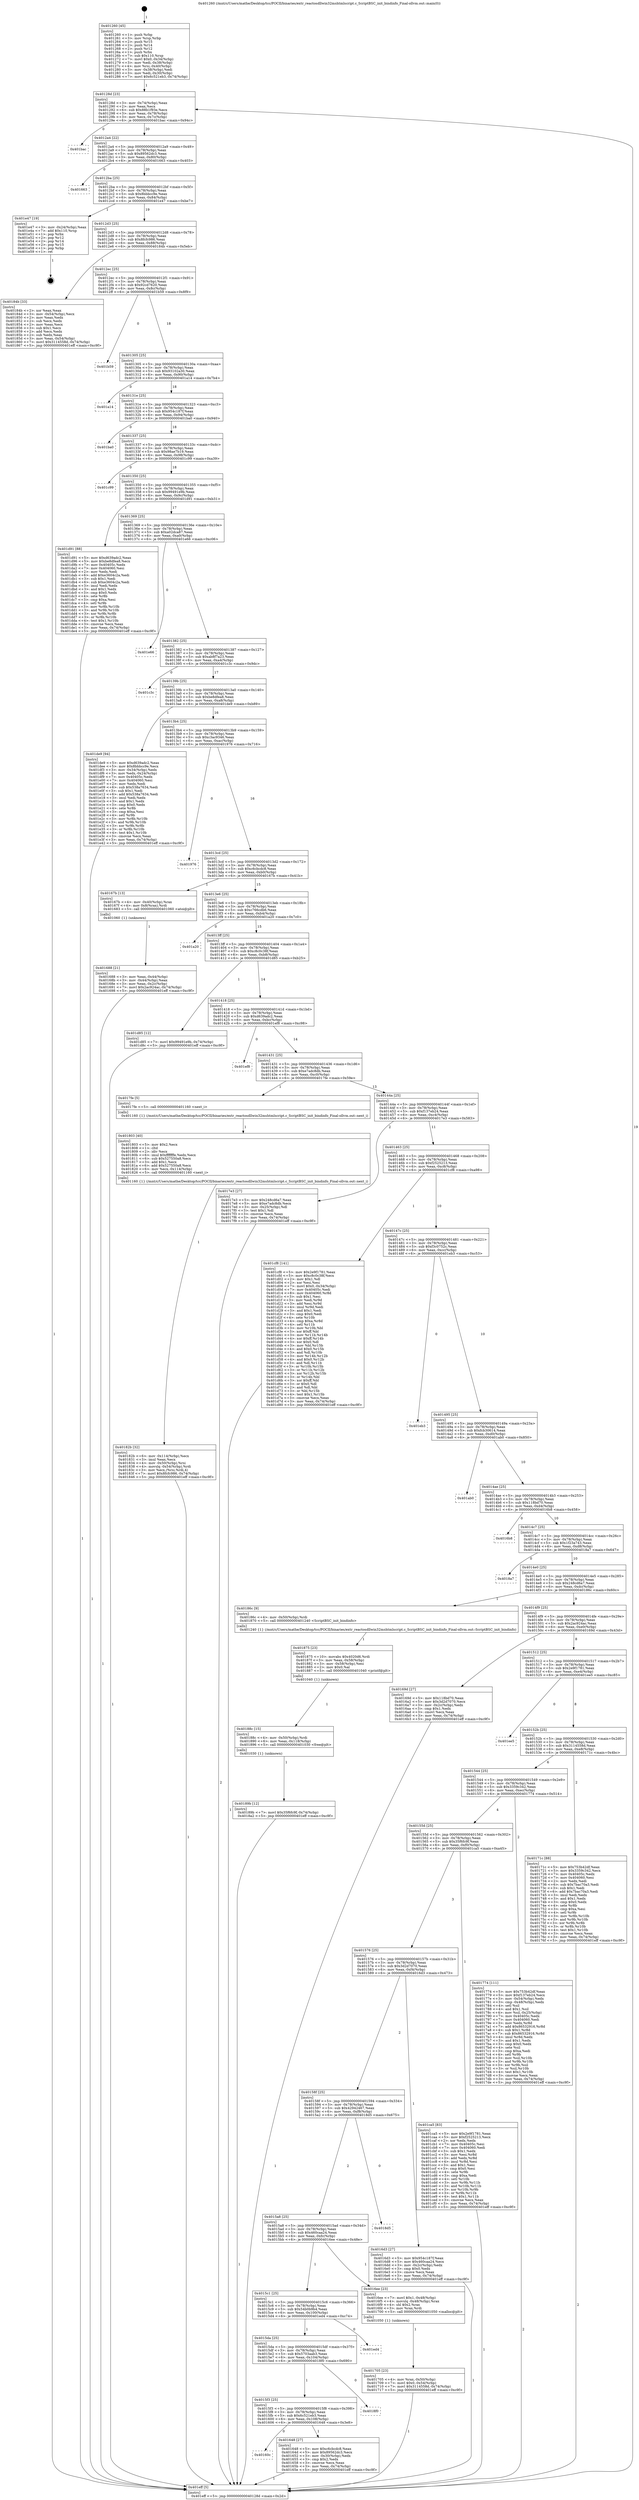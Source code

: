 digraph "0x401260" {
  label = "0x401260 (/mnt/c/Users/mathe/Desktop/tcc/POCII/binaries/extr_reactosdllwin32mshtmlscript.c_ScriptBSC_init_bindinfo_Final-ollvm.out::main(0))"
  labelloc = "t"
  node[shape=record]

  Entry [label="",width=0.3,height=0.3,shape=circle,fillcolor=black,style=filled]
  "0x40128d" [label="{
     0x40128d [23]\l
     | [instrs]\l
     &nbsp;&nbsp;0x40128d \<+3\>: mov -0x74(%rbp),%eax\l
     &nbsp;&nbsp;0x401290 \<+2\>: mov %eax,%ecx\l
     &nbsp;&nbsp;0x401292 \<+6\>: sub $0x88b1f93e,%ecx\l
     &nbsp;&nbsp;0x401298 \<+3\>: mov %eax,-0x78(%rbp)\l
     &nbsp;&nbsp;0x40129b \<+3\>: mov %ecx,-0x7c(%rbp)\l
     &nbsp;&nbsp;0x40129e \<+6\>: je 0000000000401bac \<main+0x94c\>\l
  }"]
  "0x401bac" [label="{
     0x401bac\l
  }", style=dashed]
  "0x4012a4" [label="{
     0x4012a4 [22]\l
     | [instrs]\l
     &nbsp;&nbsp;0x4012a4 \<+5\>: jmp 00000000004012a9 \<main+0x49\>\l
     &nbsp;&nbsp;0x4012a9 \<+3\>: mov -0x78(%rbp),%eax\l
     &nbsp;&nbsp;0x4012ac \<+5\>: sub $0x89562dc3,%eax\l
     &nbsp;&nbsp;0x4012b1 \<+3\>: mov %eax,-0x80(%rbp)\l
     &nbsp;&nbsp;0x4012b4 \<+6\>: je 0000000000401663 \<main+0x403\>\l
  }"]
  Exit [label="",width=0.3,height=0.3,shape=circle,fillcolor=black,style=filled,peripheries=2]
  "0x401663" [label="{
     0x401663\l
  }", style=dashed]
  "0x4012ba" [label="{
     0x4012ba [25]\l
     | [instrs]\l
     &nbsp;&nbsp;0x4012ba \<+5\>: jmp 00000000004012bf \<main+0x5f\>\l
     &nbsp;&nbsp;0x4012bf \<+3\>: mov -0x78(%rbp),%eax\l
     &nbsp;&nbsp;0x4012c2 \<+5\>: sub $0x8bbbcc9e,%eax\l
     &nbsp;&nbsp;0x4012c7 \<+6\>: mov %eax,-0x84(%rbp)\l
     &nbsp;&nbsp;0x4012cd \<+6\>: je 0000000000401e47 \<main+0xbe7\>\l
  }"]
  "0x40189b" [label="{
     0x40189b [12]\l
     | [instrs]\l
     &nbsp;&nbsp;0x40189b \<+7\>: movl $0x35f6fc9f,-0x74(%rbp)\l
     &nbsp;&nbsp;0x4018a2 \<+5\>: jmp 0000000000401eff \<main+0xc9f\>\l
  }"]
  "0x401e47" [label="{
     0x401e47 [19]\l
     | [instrs]\l
     &nbsp;&nbsp;0x401e47 \<+3\>: mov -0x24(%rbp),%eax\l
     &nbsp;&nbsp;0x401e4a \<+7\>: add $0x110,%rsp\l
     &nbsp;&nbsp;0x401e51 \<+1\>: pop %rbx\l
     &nbsp;&nbsp;0x401e52 \<+2\>: pop %r12\l
     &nbsp;&nbsp;0x401e54 \<+2\>: pop %r14\l
     &nbsp;&nbsp;0x401e56 \<+2\>: pop %r15\l
     &nbsp;&nbsp;0x401e58 \<+1\>: pop %rbp\l
     &nbsp;&nbsp;0x401e59 \<+1\>: ret\l
  }"]
  "0x4012d3" [label="{
     0x4012d3 [25]\l
     | [instrs]\l
     &nbsp;&nbsp;0x4012d3 \<+5\>: jmp 00000000004012d8 \<main+0x78\>\l
     &nbsp;&nbsp;0x4012d8 \<+3\>: mov -0x78(%rbp),%eax\l
     &nbsp;&nbsp;0x4012db \<+5\>: sub $0x8fcfc986,%eax\l
     &nbsp;&nbsp;0x4012e0 \<+6\>: mov %eax,-0x88(%rbp)\l
     &nbsp;&nbsp;0x4012e6 \<+6\>: je 000000000040184b \<main+0x5eb\>\l
  }"]
  "0x40188c" [label="{
     0x40188c [15]\l
     | [instrs]\l
     &nbsp;&nbsp;0x40188c \<+4\>: mov -0x50(%rbp),%rdi\l
     &nbsp;&nbsp;0x401890 \<+6\>: mov %eax,-0x118(%rbp)\l
     &nbsp;&nbsp;0x401896 \<+5\>: call 0000000000401030 \<free@plt\>\l
     | [calls]\l
     &nbsp;&nbsp;0x401030 \{1\} (unknown)\l
  }"]
  "0x40184b" [label="{
     0x40184b [33]\l
     | [instrs]\l
     &nbsp;&nbsp;0x40184b \<+2\>: xor %eax,%eax\l
     &nbsp;&nbsp;0x40184d \<+3\>: mov -0x54(%rbp),%ecx\l
     &nbsp;&nbsp;0x401850 \<+2\>: mov %eax,%edx\l
     &nbsp;&nbsp;0x401852 \<+2\>: sub %ecx,%edx\l
     &nbsp;&nbsp;0x401854 \<+2\>: mov %eax,%ecx\l
     &nbsp;&nbsp;0x401856 \<+3\>: sub $0x1,%ecx\l
     &nbsp;&nbsp;0x401859 \<+2\>: add %ecx,%edx\l
     &nbsp;&nbsp;0x40185b \<+2\>: sub %edx,%eax\l
     &nbsp;&nbsp;0x40185d \<+3\>: mov %eax,-0x54(%rbp)\l
     &nbsp;&nbsp;0x401860 \<+7\>: movl $0x3114558d,-0x74(%rbp)\l
     &nbsp;&nbsp;0x401867 \<+5\>: jmp 0000000000401eff \<main+0xc9f\>\l
  }"]
  "0x4012ec" [label="{
     0x4012ec [25]\l
     | [instrs]\l
     &nbsp;&nbsp;0x4012ec \<+5\>: jmp 00000000004012f1 \<main+0x91\>\l
     &nbsp;&nbsp;0x4012f1 \<+3\>: mov -0x78(%rbp),%eax\l
     &nbsp;&nbsp;0x4012f4 \<+5\>: sub $0x92cd7620,%eax\l
     &nbsp;&nbsp;0x4012f9 \<+6\>: mov %eax,-0x8c(%rbp)\l
     &nbsp;&nbsp;0x4012ff \<+6\>: je 0000000000401b59 \<main+0x8f9\>\l
  }"]
  "0x401875" [label="{
     0x401875 [23]\l
     | [instrs]\l
     &nbsp;&nbsp;0x401875 \<+10\>: movabs $0x4020d6,%rdi\l
     &nbsp;&nbsp;0x40187f \<+3\>: mov %eax,-0x58(%rbp)\l
     &nbsp;&nbsp;0x401882 \<+3\>: mov -0x58(%rbp),%esi\l
     &nbsp;&nbsp;0x401885 \<+2\>: mov $0x0,%al\l
     &nbsp;&nbsp;0x401887 \<+5\>: call 0000000000401040 \<printf@plt\>\l
     | [calls]\l
     &nbsp;&nbsp;0x401040 \{1\} (unknown)\l
  }"]
  "0x401b59" [label="{
     0x401b59\l
  }", style=dashed]
  "0x401305" [label="{
     0x401305 [25]\l
     | [instrs]\l
     &nbsp;&nbsp;0x401305 \<+5\>: jmp 000000000040130a \<main+0xaa\>\l
     &nbsp;&nbsp;0x40130a \<+3\>: mov -0x78(%rbp),%eax\l
     &nbsp;&nbsp;0x40130d \<+5\>: sub $0x93102a30,%eax\l
     &nbsp;&nbsp;0x401312 \<+6\>: mov %eax,-0x90(%rbp)\l
     &nbsp;&nbsp;0x401318 \<+6\>: je 0000000000401a14 \<main+0x7b4\>\l
  }"]
  "0x40182b" [label="{
     0x40182b [32]\l
     | [instrs]\l
     &nbsp;&nbsp;0x40182b \<+6\>: mov -0x114(%rbp),%ecx\l
     &nbsp;&nbsp;0x401831 \<+3\>: imul %eax,%ecx\l
     &nbsp;&nbsp;0x401834 \<+4\>: mov -0x50(%rbp),%rsi\l
     &nbsp;&nbsp;0x401838 \<+4\>: movslq -0x54(%rbp),%rdi\l
     &nbsp;&nbsp;0x40183c \<+3\>: mov %ecx,(%rsi,%rdi,4)\l
     &nbsp;&nbsp;0x40183f \<+7\>: movl $0x8fcfc986,-0x74(%rbp)\l
     &nbsp;&nbsp;0x401846 \<+5\>: jmp 0000000000401eff \<main+0xc9f\>\l
  }"]
  "0x401a14" [label="{
     0x401a14\l
  }", style=dashed]
  "0x40131e" [label="{
     0x40131e [25]\l
     | [instrs]\l
     &nbsp;&nbsp;0x40131e \<+5\>: jmp 0000000000401323 \<main+0xc3\>\l
     &nbsp;&nbsp;0x401323 \<+3\>: mov -0x78(%rbp),%eax\l
     &nbsp;&nbsp;0x401326 \<+5\>: sub $0x954c187f,%eax\l
     &nbsp;&nbsp;0x40132b \<+6\>: mov %eax,-0x94(%rbp)\l
     &nbsp;&nbsp;0x401331 \<+6\>: je 0000000000401ba0 \<main+0x940\>\l
  }"]
  "0x401803" [label="{
     0x401803 [40]\l
     | [instrs]\l
     &nbsp;&nbsp;0x401803 \<+5\>: mov $0x2,%ecx\l
     &nbsp;&nbsp;0x401808 \<+1\>: cltd\l
     &nbsp;&nbsp;0x401809 \<+2\>: idiv %ecx\l
     &nbsp;&nbsp;0x40180b \<+6\>: imul $0xfffffffe,%edx,%ecx\l
     &nbsp;&nbsp;0x401811 \<+6\>: sub $0x527550a8,%ecx\l
     &nbsp;&nbsp;0x401817 \<+3\>: add $0x1,%ecx\l
     &nbsp;&nbsp;0x40181a \<+6\>: add $0x527550a8,%ecx\l
     &nbsp;&nbsp;0x401820 \<+6\>: mov %ecx,-0x114(%rbp)\l
     &nbsp;&nbsp;0x401826 \<+5\>: call 0000000000401160 \<next_i\>\l
     | [calls]\l
     &nbsp;&nbsp;0x401160 \{1\} (/mnt/c/Users/mathe/Desktop/tcc/POCII/binaries/extr_reactosdllwin32mshtmlscript.c_ScriptBSC_init_bindinfo_Final-ollvm.out::next_i)\l
  }"]
  "0x401ba0" [label="{
     0x401ba0\l
  }", style=dashed]
  "0x401337" [label="{
     0x401337 [25]\l
     | [instrs]\l
     &nbsp;&nbsp;0x401337 \<+5\>: jmp 000000000040133c \<main+0xdc\>\l
     &nbsp;&nbsp;0x40133c \<+3\>: mov -0x78(%rbp),%eax\l
     &nbsp;&nbsp;0x40133f \<+5\>: sub $0x98ae7b19,%eax\l
     &nbsp;&nbsp;0x401344 \<+6\>: mov %eax,-0x98(%rbp)\l
     &nbsp;&nbsp;0x40134a \<+6\>: je 0000000000401c99 \<main+0xa39\>\l
  }"]
  "0x401705" [label="{
     0x401705 [23]\l
     | [instrs]\l
     &nbsp;&nbsp;0x401705 \<+4\>: mov %rax,-0x50(%rbp)\l
     &nbsp;&nbsp;0x401709 \<+7\>: movl $0x0,-0x54(%rbp)\l
     &nbsp;&nbsp;0x401710 \<+7\>: movl $0x3114558d,-0x74(%rbp)\l
     &nbsp;&nbsp;0x401717 \<+5\>: jmp 0000000000401eff \<main+0xc9f\>\l
  }"]
  "0x401c99" [label="{
     0x401c99\l
  }", style=dashed]
  "0x401350" [label="{
     0x401350 [25]\l
     | [instrs]\l
     &nbsp;&nbsp;0x401350 \<+5\>: jmp 0000000000401355 \<main+0xf5\>\l
     &nbsp;&nbsp;0x401355 \<+3\>: mov -0x78(%rbp),%eax\l
     &nbsp;&nbsp;0x401358 \<+5\>: sub $0x99491e9b,%eax\l
     &nbsp;&nbsp;0x40135d \<+6\>: mov %eax,-0x9c(%rbp)\l
     &nbsp;&nbsp;0x401363 \<+6\>: je 0000000000401d91 \<main+0xb31\>\l
  }"]
  "0x401688" [label="{
     0x401688 [21]\l
     | [instrs]\l
     &nbsp;&nbsp;0x401688 \<+3\>: mov %eax,-0x44(%rbp)\l
     &nbsp;&nbsp;0x40168b \<+3\>: mov -0x44(%rbp),%eax\l
     &nbsp;&nbsp;0x40168e \<+3\>: mov %eax,-0x2c(%rbp)\l
     &nbsp;&nbsp;0x401691 \<+7\>: movl $0x2ac924ac,-0x74(%rbp)\l
     &nbsp;&nbsp;0x401698 \<+5\>: jmp 0000000000401eff \<main+0xc9f\>\l
  }"]
  "0x401d91" [label="{
     0x401d91 [88]\l
     | [instrs]\l
     &nbsp;&nbsp;0x401d91 \<+5\>: mov $0xd639adc2,%eax\l
     &nbsp;&nbsp;0x401d96 \<+5\>: mov $0xbe8dfea8,%ecx\l
     &nbsp;&nbsp;0x401d9b \<+7\>: mov 0x40405c,%edx\l
     &nbsp;&nbsp;0x401da2 \<+7\>: mov 0x404060,%esi\l
     &nbsp;&nbsp;0x401da9 \<+2\>: mov %edx,%edi\l
     &nbsp;&nbsp;0x401dab \<+6\>: add $0xe3604c2a,%edi\l
     &nbsp;&nbsp;0x401db1 \<+3\>: sub $0x1,%edi\l
     &nbsp;&nbsp;0x401db4 \<+6\>: sub $0xe3604c2a,%edi\l
     &nbsp;&nbsp;0x401dba \<+3\>: imul %edi,%edx\l
     &nbsp;&nbsp;0x401dbd \<+3\>: and $0x1,%edx\l
     &nbsp;&nbsp;0x401dc0 \<+3\>: cmp $0x0,%edx\l
     &nbsp;&nbsp;0x401dc3 \<+4\>: sete %r8b\l
     &nbsp;&nbsp;0x401dc7 \<+3\>: cmp $0xa,%esi\l
     &nbsp;&nbsp;0x401dca \<+4\>: setl %r9b\l
     &nbsp;&nbsp;0x401dce \<+3\>: mov %r8b,%r10b\l
     &nbsp;&nbsp;0x401dd1 \<+3\>: and %r9b,%r10b\l
     &nbsp;&nbsp;0x401dd4 \<+3\>: xor %r9b,%r8b\l
     &nbsp;&nbsp;0x401dd7 \<+3\>: or %r8b,%r10b\l
     &nbsp;&nbsp;0x401dda \<+4\>: test $0x1,%r10b\l
     &nbsp;&nbsp;0x401dde \<+3\>: cmovne %ecx,%eax\l
     &nbsp;&nbsp;0x401de1 \<+3\>: mov %eax,-0x74(%rbp)\l
     &nbsp;&nbsp;0x401de4 \<+5\>: jmp 0000000000401eff \<main+0xc9f\>\l
  }"]
  "0x401369" [label="{
     0x401369 [25]\l
     | [instrs]\l
     &nbsp;&nbsp;0x401369 \<+5\>: jmp 000000000040136e \<main+0x10e\>\l
     &nbsp;&nbsp;0x40136e \<+3\>: mov -0x78(%rbp),%eax\l
     &nbsp;&nbsp;0x401371 \<+5\>: sub $0xa02dca87,%eax\l
     &nbsp;&nbsp;0x401376 \<+6\>: mov %eax,-0xa0(%rbp)\l
     &nbsp;&nbsp;0x40137c \<+6\>: je 0000000000401e66 \<main+0xc06\>\l
  }"]
  "0x401260" [label="{
     0x401260 [45]\l
     | [instrs]\l
     &nbsp;&nbsp;0x401260 \<+1\>: push %rbp\l
     &nbsp;&nbsp;0x401261 \<+3\>: mov %rsp,%rbp\l
     &nbsp;&nbsp;0x401264 \<+2\>: push %r15\l
     &nbsp;&nbsp;0x401266 \<+2\>: push %r14\l
     &nbsp;&nbsp;0x401268 \<+2\>: push %r12\l
     &nbsp;&nbsp;0x40126a \<+1\>: push %rbx\l
     &nbsp;&nbsp;0x40126b \<+7\>: sub $0x110,%rsp\l
     &nbsp;&nbsp;0x401272 \<+7\>: movl $0x0,-0x34(%rbp)\l
     &nbsp;&nbsp;0x401279 \<+3\>: mov %edi,-0x38(%rbp)\l
     &nbsp;&nbsp;0x40127c \<+4\>: mov %rsi,-0x40(%rbp)\l
     &nbsp;&nbsp;0x401280 \<+3\>: mov -0x38(%rbp),%edi\l
     &nbsp;&nbsp;0x401283 \<+3\>: mov %edi,-0x30(%rbp)\l
     &nbsp;&nbsp;0x401286 \<+7\>: movl $0x6c521eb3,-0x74(%rbp)\l
  }"]
  "0x401e66" [label="{
     0x401e66\l
  }", style=dashed]
  "0x401382" [label="{
     0x401382 [25]\l
     | [instrs]\l
     &nbsp;&nbsp;0x401382 \<+5\>: jmp 0000000000401387 \<main+0x127\>\l
     &nbsp;&nbsp;0x401387 \<+3\>: mov -0x78(%rbp),%eax\l
     &nbsp;&nbsp;0x40138a \<+5\>: sub $0xab8f7a23,%eax\l
     &nbsp;&nbsp;0x40138f \<+6\>: mov %eax,-0xa4(%rbp)\l
     &nbsp;&nbsp;0x401395 \<+6\>: je 0000000000401c3c \<main+0x9dc\>\l
  }"]
  "0x401eff" [label="{
     0x401eff [5]\l
     | [instrs]\l
     &nbsp;&nbsp;0x401eff \<+5\>: jmp 000000000040128d \<main+0x2d\>\l
  }"]
  "0x401c3c" [label="{
     0x401c3c\l
  }", style=dashed]
  "0x40139b" [label="{
     0x40139b [25]\l
     | [instrs]\l
     &nbsp;&nbsp;0x40139b \<+5\>: jmp 00000000004013a0 \<main+0x140\>\l
     &nbsp;&nbsp;0x4013a0 \<+3\>: mov -0x78(%rbp),%eax\l
     &nbsp;&nbsp;0x4013a3 \<+5\>: sub $0xbe8dfea8,%eax\l
     &nbsp;&nbsp;0x4013a8 \<+6\>: mov %eax,-0xa8(%rbp)\l
     &nbsp;&nbsp;0x4013ae \<+6\>: je 0000000000401de9 \<main+0xb89\>\l
  }"]
  "0x40160c" [label="{
     0x40160c\l
  }", style=dashed]
  "0x401de9" [label="{
     0x401de9 [94]\l
     | [instrs]\l
     &nbsp;&nbsp;0x401de9 \<+5\>: mov $0xd639adc2,%eax\l
     &nbsp;&nbsp;0x401dee \<+5\>: mov $0x8bbbcc9e,%ecx\l
     &nbsp;&nbsp;0x401df3 \<+3\>: mov -0x34(%rbp),%edx\l
     &nbsp;&nbsp;0x401df6 \<+3\>: mov %edx,-0x24(%rbp)\l
     &nbsp;&nbsp;0x401df9 \<+7\>: mov 0x40405c,%edx\l
     &nbsp;&nbsp;0x401e00 \<+7\>: mov 0x404060,%esi\l
     &nbsp;&nbsp;0x401e07 \<+2\>: mov %edx,%edi\l
     &nbsp;&nbsp;0x401e09 \<+6\>: sub $0x538a7634,%edi\l
     &nbsp;&nbsp;0x401e0f \<+3\>: sub $0x1,%edi\l
     &nbsp;&nbsp;0x401e12 \<+6\>: add $0x538a7634,%edi\l
     &nbsp;&nbsp;0x401e18 \<+3\>: imul %edi,%edx\l
     &nbsp;&nbsp;0x401e1b \<+3\>: and $0x1,%edx\l
     &nbsp;&nbsp;0x401e1e \<+3\>: cmp $0x0,%edx\l
     &nbsp;&nbsp;0x401e21 \<+4\>: sete %r8b\l
     &nbsp;&nbsp;0x401e25 \<+3\>: cmp $0xa,%esi\l
     &nbsp;&nbsp;0x401e28 \<+4\>: setl %r9b\l
     &nbsp;&nbsp;0x401e2c \<+3\>: mov %r8b,%r10b\l
     &nbsp;&nbsp;0x401e2f \<+3\>: and %r9b,%r10b\l
     &nbsp;&nbsp;0x401e32 \<+3\>: xor %r9b,%r8b\l
     &nbsp;&nbsp;0x401e35 \<+3\>: or %r8b,%r10b\l
     &nbsp;&nbsp;0x401e38 \<+4\>: test $0x1,%r10b\l
     &nbsp;&nbsp;0x401e3c \<+3\>: cmovne %ecx,%eax\l
     &nbsp;&nbsp;0x401e3f \<+3\>: mov %eax,-0x74(%rbp)\l
     &nbsp;&nbsp;0x401e42 \<+5\>: jmp 0000000000401eff \<main+0xc9f\>\l
  }"]
  "0x4013b4" [label="{
     0x4013b4 [25]\l
     | [instrs]\l
     &nbsp;&nbsp;0x4013b4 \<+5\>: jmp 00000000004013b9 \<main+0x159\>\l
     &nbsp;&nbsp;0x4013b9 \<+3\>: mov -0x78(%rbp),%eax\l
     &nbsp;&nbsp;0x4013bc \<+5\>: sub $0xc3ac9346,%eax\l
     &nbsp;&nbsp;0x4013c1 \<+6\>: mov %eax,-0xac(%rbp)\l
     &nbsp;&nbsp;0x4013c7 \<+6\>: je 0000000000401976 \<main+0x716\>\l
  }"]
  "0x401648" [label="{
     0x401648 [27]\l
     | [instrs]\l
     &nbsp;&nbsp;0x401648 \<+5\>: mov $0xc6cbcdc8,%eax\l
     &nbsp;&nbsp;0x40164d \<+5\>: mov $0x89562dc3,%ecx\l
     &nbsp;&nbsp;0x401652 \<+3\>: mov -0x30(%rbp),%edx\l
     &nbsp;&nbsp;0x401655 \<+3\>: cmp $0x2,%edx\l
     &nbsp;&nbsp;0x401658 \<+3\>: cmovne %ecx,%eax\l
     &nbsp;&nbsp;0x40165b \<+3\>: mov %eax,-0x74(%rbp)\l
     &nbsp;&nbsp;0x40165e \<+5\>: jmp 0000000000401eff \<main+0xc9f\>\l
  }"]
  "0x401976" [label="{
     0x401976\l
  }", style=dashed]
  "0x4013cd" [label="{
     0x4013cd [25]\l
     | [instrs]\l
     &nbsp;&nbsp;0x4013cd \<+5\>: jmp 00000000004013d2 \<main+0x172\>\l
     &nbsp;&nbsp;0x4013d2 \<+3\>: mov -0x78(%rbp),%eax\l
     &nbsp;&nbsp;0x4013d5 \<+5\>: sub $0xc6cbcdc8,%eax\l
     &nbsp;&nbsp;0x4013da \<+6\>: mov %eax,-0xb0(%rbp)\l
     &nbsp;&nbsp;0x4013e0 \<+6\>: je 000000000040167b \<main+0x41b\>\l
  }"]
  "0x4015f3" [label="{
     0x4015f3 [25]\l
     | [instrs]\l
     &nbsp;&nbsp;0x4015f3 \<+5\>: jmp 00000000004015f8 \<main+0x398\>\l
     &nbsp;&nbsp;0x4015f8 \<+3\>: mov -0x78(%rbp),%eax\l
     &nbsp;&nbsp;0x4015fb \<+5\>: sub $0x6c521eb3,%eax\l
     &nbsp;&nbsp;0x401600 \<+6\>: mov %eax,-0x108(%rbp)\l
     &nbsp;&nbsp;0x401606 \<+6\>: je 0000000000401648 \<main+0x3e8\>\l
  }"]
  "0x40167b" [label="{
     0x40167b [13]\l
     | [instrs]\l
     &nbsp;&nbsp;0x40167b \<+4\>: mov -0x40(%rbp),%rax\l
     &nbsp;&nbsp;0x40167f \<+4\>: mov 0x8(%rax),%rdi\l
     &nbsp;&nbsp;0x401683 \<+5\>: call 0000000000401060 \<atoi@plt\>\l
     | [calls]\l
     &nbsp;&nbsp;0x401060 \{1\} (unknown)\l
  }"]
  "0x4013e6" [label="{
     0x4013e6 [25]\l
     | [instrs]\l
     &nbsp;&nbsp;0x4013e6 \<+5\>: jmp 00000000004013eb \<main+0x18b\>\l
     &nbsp;&nbsp;0x4013eb \<+3\>: mov -0x78(%rbp),%eax\l
     &nbsp;&nbsp;0x4013ee \<+5\>: sub $0xc766cdb6,%eax\l
     &nbsp;&nbsp;0x4013f3 \<+6\>: mov %eax,-0xb4(%rbp)\l
     &nbsp;&nbsp;0x4013f9 \<+6\>: je 0000000000401a20 \<main+0x7c0\>\l
  }"]
  "0x4018f0" [label="{
     0x4018f0\l
  }", style=dashed]
  "0x401a20" [label="{
     0x401a20\l
  }", style=dashed]
  "0x4013ff" [label="{
     0x4013ff [25]\l
     | [instrs]\l
     &nbsp;&nbsp;0x4013ff \<+5\>: jmp 0000000000401404 \<main+0x1a4\>\l
     &nbsp;&nbsp;0x401404 \<+3\>: mov -0x78(%rbp),%eax\l
     &nbsp;&nbsp;0x401407 \<+5\>: sub $0xc8c0c38f,%eax\l
     &nbsp;&nbsp;0x40140c \<+6\>: mov %eax,-0xb8(%rbp)\l
     &nbsp;&nbsp;0x401412 \<+6\>: je 0000000000401d85 \<main+0xb25\>\l
  }"]
  "0x4015da" [label="{
     0x4015da [25]\l
     | [instrs]\l
     &nbsp;&nbsp;0x4015da \<+5\>: jmp 00000000004015df \<main+0x37f\>\l
     &nbsp;&nbsp;0x4015df \<+3\>: mov -0x78(%rbp),%eax\l
     &nbsp;&nbsp;0x4015e2 \<+5\>: sub $0x5703aab3,%eax\l
     &nbsp;&nbsp;0x4015e7 \<+6\>: mov %eax,-0x104(%rbp)\l
     &nbsp;&nbsp;0x4015ed \<+6\>: je 00000000004018f0 \<main+0x690\>\l
  }"]
  "0x401d85" [label="{
     0x401d85 [12]\l
     | [instrs]\l
     &nbsp;&nbsp;0x401d85 \<+7\>: movl $0x99491e9b,-0x74(%rbp)\l
     &nbsp;&nbsp;0x401d8c \<+5\>: jmp 0000000000401eff \<main+0xc9f\>\l
  }"]
  "0x401418" [label="{
     0x401418 [25]\l
     | [instrs]\l
     &nbsp;&nbsp;0x401418 \<+5\>: jmp 000000000040141d \<main+0x1bd\>\l
     &nbsp;&nbsp;0x40141d \<+3\>: mov -0x78(%rbp),%eax\l
     &nbsp;&nbsp;0x401420 \<+5\>: sub $0xd639adc2,%eax\l
     &nbsp;&nbsp;0x401425 \<+6\>: mov %eax,-0xbc(%rbp)\l
     &nbsp;&nbsp;0x40142b \<+6\>: je 0000000000401ef8 \<main+0xc98\>\l
  }"]
  "0x401ed4" [label="{
     0x401ed4\l
  }", style=dashed]
  "0x401ef8" [label="{
     0x401ef8\l
  }", style=dashed]
  "0x401431" [label="{
     0x401431 [25]\l
     | [instrs]\l
     &nbsp;&nbsp;0x401431 \<+5\>: jmp 0000000000401436 \<main+0x1d6\>\l
     &nbsp;&nbsp;0x401436 \<+3\>: mov -0x78(%rbp),%eax\l
     &nbsp;&nbsp;0x401439 \<+5\>: sub $0xe7adc8db,%eax\l
     &nbsp;&nbsp;0x40143e \<+6\>: mov %eax,-0xc0(%rbp)\l
     &nbsp;&nbsp;0x401444 \<+6\>: je 00000000004017fe \<main+0x59e\>\l
  }"]
  "0x4015c1" [label="{
     0x4015c1 [25]\l
     | [instrs]\l
     &nbsp;&nbsp;0x4015c1 \<+5\>: jmp 00000000004015c6 \<main+0x366\>\l
     &nbsp;&nbsp;0x4015c6 \<+3\>: mov -0x78(%rbp),%eax\l
     &nbsp;&nbsp;0x4015c9 \<+5\>: sub $0x54b0b9b4,%eax\l
     &nbsp;&nbsp;0x4015ce \<+6\>: mov %eax,-0x100(%rbp)\l
     &nbsp;&nbsp;0x4015d4 \<+6\>: je 0000000000401ed4 \<main+0xc74\>\l
  }"]
  "0x4017fe" [label="{
     0x4017fe [5]\l
     | [instrs]\l
     &nbsp;&nbsp;0x4017fe \<+5\>: call 0000000000401160 \<next_i\>\l
     | [calls]\l
     &nbsp;&nbsp;0x401160 \{1\} (/mnt/c/Users/mathe/Desktop/tcc/POCII/binaries/extr_reactosdllwin32mshtmlscript.c_ScriptBSC_init_bindinfo_Final-ollvm.out::next_i)\l
  }"]
  "0x40144a" [label="{
     0x40144a [25]\l
     | [instrs]\l
     &nbsp;&nbsp;0x40144a \<+5\>: jmp 000000000040144f \<main+0x1ef\>\l
     &nbsp;&nbsp;0x40144f \<+3\>: mov -0x78(%rbp),%eax\l
     &nbsp;&nbsp;0x401452 \<+5\>: sub $0xf137eb24,%eax\l
     &nbsp;&nbsp;0x401457 \<+6\>: mov %eax,-0xc4(%rbp)\l
     &nbsp;&nbsp;0x40145d \<+6\>: je 00000000004017e3 \<main+0x583\>\l
  }"]
  "0x4016ee" [label="{
     0x4016ee [23]\l
     | [instrs]\l
     &nbsp;&nbsp;0x4016ee \<+7\>: movl $0x1,-0x48(%rbp)\l
     &nbsp;&nbsp;0x4016f5 \<+4\>: movslq -0x48(%rbp),%rax\l
     &nbsp;&nbsp;0x4016f9 \<+4\>: shl $0x2,%rax\l
     &nbsp;&nbsp;0x4016fd \<+3\>: mov %rax,%rdi\l
     &nbsp;&nbsp;0x401700 \<+5\>: call 0000000000401050 \<malloc@plt\>\l
     | [calls]\l
     &nbsp;&nbsp;0x401050 \{1\} (unknown)\l
  }"]
  "0x4017e3" [label="{
     0x4017e3 [27]\l
     | [instrs]\l
     &nbsp;&nbsp;0x4017e3 \<+5\>: mov $0x248cd6a7,%eax\l
     &nbsp;&nbsp;0x4017e8 \<+5\>: mov $0xe7adc8db,%ecx\l
     &nbsp;&nbsp;0x4017ed \<+3\>: mov -0x25(%rbp),%dl\l
     &nbsp;&nbsp;0x4017f0 \<+3\>: test $0x1,%dl\l
     &nbsp;&nbsp;0x4017f3 \<+3\>: cmovne %ecx,%eax\l
     &nbsp;&nbsp;0x4017f6 \<+3\>: mov %eax,-0x74(%rbp)\l
     &nbsp;&nbsp;0x4017f9 \<+5\>: jmp 0000000000401eff \<main+0xc9f\>\l
  }"]
  "0x401463" [label="{
     0x401463 [25]\l
     | [instrs]\l
     &nbsp;&nbsp;0x401463 \<+5\>: jmp 0000000000401468 \<main+0x208\>\l
     &nbsp;&nbsp;0x401468 \<+3\>: mov -0x78(%rbp),%eax\l
     &nbsp;&nbsp;0x40146b \<+5\>: sub $0xf2525213,%eax\l
     &nbsp;&nbsp;0x401470 \<+6\>: mov %eax,-0xc8(%rbp)\l
     &nbsp;&nbsp;0x401476 \<+6\>: je 0000000000401cf8 \<main+0xa98\>\l
  }"]
  "0x4015a8" [label="{
     0x4015a8 [25]\l
     | [instrs]\l
     &nbsp;&nbsp;0x4015a8 \<+5\>: jmp 00000000004015ad \<main+0x34d\>\l
     &nbsp;&nbsp;0x4015ad \<+3\>: mov -0x78(%rbp),%eax\l
     &nbsp;&nbsp;0x4015b0 \<+5\>: sub $0x460caa24,%eax\l
     &nbsp;&nbsp;0x4015b5 \<+6\>: mov %eax,-0xfc(%rbp)\l
     &nbsp;&nbsp;0x4015bb \<+6\>: je 00000000004016ee \<main+0x48e\>\l
  }"]
  "0x401cf8" [label="{
     0x401cf8 [141]\l
     | [instrs]\l
     &nbsp;&nbsp;0x401cf8 \<+5\>: mov $0x2e9f1781,%eax\l
     &nbsp;&nbsp;0x401cfd \<+5\>: mov $0xc8c0c38f,%ecx\l
     &nbsp;&nbsp;0x401d02 \<+2\>: mov $0x1,%dl\l
     &nbsp;&nbsp;0x401d04 \<+2\>: xor %esi,%esi\l
     &nbsp;&nbsp;0x401d06 \<+7\>: movl $0x0,-0x34(%rbp)\l
     &nbsp;&nbsp;0x401d0d \<+7\>: mov 0x40405c,%edi\l
     &nbsp;&nbsp;0x401d14 \<+8\>: mov 0x404060,%r8d\l
     &nbsp;&nbsp;0x401d1c \<+3\>: sub $0x1,%esi\l
     &nbsp;&nbsp;0x401d1f \<+3\>: mov %edi,%r9d\l
     &nbsp;&nbsp;0x401d22 \<+3\>: add %esi,%r9d\l
     &nbsp;&nbsp;0x401d25 \<+4\>: imul %r9d,%edi\l
     &nbsp;&nbsp;0x401d29 \<+3\>: and $0x1,%edi\l
     &nbsp;&nbsp;0x401d2c \<+3\>: cmp $0x0,%edi\l
     &nbsp;&nbsp;0x401d2f \<+4\>: sete %r10b\l
     &nbsp;&nbsp;0x401d33 \<+4\>: cmp $0xa,%r8d\l
     &nbsp;&nbsp;0x401d37 \<+4\>: setl %r11b\l
     &nbsp;&nbsp;0x401d3b \<+3\>: mov %r10b,%bl\l
     &nbsp;&nbsp;0x401d3e \<+3\>: xor $0xff,%bl\l
     &nbsp;&nbsp;0x401d41 \<+3\>: mov %r11b,%r14b\l
     &nbsp;&nbsp;0x401d44 \<+4\>: xor $0xff,%r14b\l
     &nbsp;&nbsp;0x401d48 \<+3\>: xor $0x0,%dl\l
     &nbsp;&nbsp;0x401d4b \<+3\>: mov %bl,%r15b\l
     &nbsp;&nbsp;0x401d4e \<+4\>: and $0x0,%r15b\l
     &nbsp;&nbsp;0x401d52 \<+3\>: and %dl,%r10b\l
     &nbsp;&nbsp;0x401d55 \<+3\>: mov %r14b,%r12b\l
     &nbsp;&nbsp;0x401d58 \<+4\>: and $0x0,%r12b\l
     &nbsp;&nbsp;0x401d5c \<+3\>: and %dl,%r11b\l
     &nbsp;&nbsp;0x401d5f \<+3\>: or %r10b,%r15b\l
     &nbsp;&nbsp;0x401d62 \<+3\>: or %r11b,%r12b\l
     &nbsp;&nbsp;0x401d65 \<+3\>: xor %r12b,%r15b\l
     &nbsp;&nbsp;0x401d68 \<+3\>: or %r14b,%bl\l
     &nbsp;&nbsp;0x401d6b \<+3\>: xor $0xff,%bl\l
     &nbsp;&nbsp;0x401d6e \<+3\>: or $0x0,%dl\l
     &nbsp;&nbsp;0x401d71 \<+2\>: and %dl,%bl\l
     &nbsp;&nbsp;0x401d73 \<+3\>: or %bl,%r15b\l
     &nbsp;&nbsp;0x401d76 \<+4\>: test $0x1,%r15b\l
     &nbsp;&nbsp;0x401d7a \<+3\>: cmovne %ecx,%eax\l
     &nbsp;&nbsp;0x401d7d \<+3\>: mov %eax,-0x74(%rbp)\l
     &nbsp;&nbsp;0x401d80 \<+5\>: jmp 0000000000401eff \<main+0xc9f\>\l
  }"]
  "0x40147c" [label="{
     0x40147c [25]\l
     | [instrs]\l
     &nbsp;&nbsp;0x40147c \<+5\>: jmp 0000000000401481 \<main+0x221\>\l
     &nbsp;&nbsp;0x401481 \<+3\>: mov -0x78(%rbp),%eax\l
     &nbsp;&nbsp;0x401484 \<+5\>: sub $0xf3c0752c,%eax\l
     &nbsp;&nbsp;0x401489 \<+6\>: mov %eax,-0xcc(%rbp)\l
     &nbsp;&nbsp;0x40148f \<+6\>: je 0000000000401eb3 \<main+0xc53\>\l
  }"]
  "0x4018d5" [label="{
     0x4018d5\l
  }", style=dashed]
  "0x401eb3" [label="{
     0x401eb3\l
  }", style=dashed]
  "0x401495" [label="{
     0x401495 [25]\l
     | [instrs]\l
     &nbsp;&nbsp;0x401495 \<+5\>: jmp 000000000040149a \<main+0x23a\>\l
     &nbsp;&nbsp;0x40149a \<+3\>: mov -0x78(%rbp),%eax\l
     &nbsp;&nbsp;0x40149d \<+5\>: sub $0xfcb30614,%eax\l
     &nbsp;&nbsp;0x4014a2 \<+6\>: mov %eax,-0xd0(%rbp)\l
     &nbsp;&nbsp;0x4014a8 \<+6\>: je 0000000000401ab0 \<main+0x850\>\l
  }"]
  "0x40158f" [label="{
     0x40158f [25]\l
     | [instrs]\l
     &nbsp;&nbsp;0x40158f \<+5\>: jmp 0000000000401594 \<main+0x334\>\l
     &nbsp;&nbsp;0x401594 \<+3\>: mov -0x78(%rbp),%eax\l
     &nbsp;&nbsp;0x401597 \<+5\>: sub $0x42942467,%eax\l
     &nbsp;&nbsp;0x40159c \<+6\>: mov %eax,-0xf8(%rbp)\l
     &nbsp;&nbsp;0x4015a2 \<+6\>: je 00000000004018d5 \<main+0x675\>\l
  }"]
  "0x401ab0" [label="{
     0x401ab0\l
  }", style=dashed]
  "0x4014ae" [label="{
     0x4014ae [25]\l
     | [instrs]\l
     &nbsp;&nbsp;0x4014ae \<+5\>: jmp 00000000004014b3 \<main+0x253\>\l
     &nbsp;&nbsp;0x4014b3 \<+3\>: mov -0x78(%rbp),%eax\l
     &nbsp;&nbsp;0x4014b6 \<+5\>: sub $0x118bd70,%eax\l
     &nbsp;&nbsp;0x4014bb \<+6\>: mov %eax,-0xd4(%rbp)\l
     &nbsp;&nbsp;0x4014c1 \<+6\>: je 00000000004016b8 \<main+0x458\>\l
  }"]
  "0x4016d3" [label="{
     0x4016d3 [27]\l
     | [instrs]\l
     &nbsp;&nbsp;0x4016d3 \<+5\>: mov $0x954c187f,%eax\l
     &nbsp;&nbsp;0x4016d8 \<+5\>: mov $0x460caa24,%ecx\l
     &nbsp;&nbsp;0x4016dd \<+3\>: mov -0x2c(%rbp),%edx\l
     &nbsp;&nbsp;0x4016e0 \<+3\>: cmp $0x0,%edx\l
     &nbsp;&nbsp;0x4016e3 \<+3\>: cmove %ecx,%eax\l
     &nbsp;&nbsp;0x4016e6 \<+3\>: mov %eax,-0x74(%rbp)\l
     &nbsp;&nbsp;0x4016e9 \<+5\>: jmp 0000000000401eff \<main+0xc9f\>\l
  }"]
  "0x4016b8" [label="{
     0x4016b8\l
  }", style=dashed]
  "0x4014c7" [label="{
     0x4014c7 [25]\l
     | [instrs]\l
     &nbsp;&nbsp;0x4014c7 \<+5\>: jmp 00000000004014cc \<main+0x26c\>\l
     &nbsp;&nbsp;0x4014cc \<+3\>: mov -0x78(%rbp),%eax\l
     &nbsp;&nbsp;0x4014cf \<+5\>: sub $0x1f23a743,%eax\l
     &nbsp;&nbsp;0x4014d4 \<+6\>: mov %eax,-0xd8(%rbp)\l
     &nbsp;&nbsp;0x4014da \<+6\>: je 00000000004018a7 \<main+0x647\>\l
  }"]
  "0x401576" [label="{
     0x401576 [25]\l
     | [instrs]\l
     &nbsp;&nbsp;0x401576 \<+5\>: jmp 000000000040157b \<main+0x31b\>\l
     &nbsp;&nbsp;0x40157b \<+3\>: mov -0x78(%rbp),%eax\l
     &nbsp;&nbsp;0x40157e \<+5\>: sub $0x3d2d7070,%eax\l
     &nbsp;&nbsp;0x401583 \<+6\>: mov %eax,-0xf4(%rbp)\l
     &nbsp;&nbsp;0x401589 \<+6\>: je 00000000004016d3 \<main+0x473\>\l
  }"]
  "0x4018a7" [label="{
     0x4018a7\l
  }", style=dashed]
  "0x4014e0" [label="{
     0x4014e0 [25]\l
     | [instrs]\l
     &nbsp;&nbsp;0x4014e0 \<+5\>: jmp 00000000004014e5 \<main+0x285\>\l
     &nbsp;&nbsp;0x4014e5 \<+3\>: mov -0x78(%rbp),%eax\l
     &nbsp;&nbsp;0x4014e8 \<+5\>: sub $0x248cd6a7,%eax\l
     &nbsp;&nbsp;0x4014ed \<+6\>: mov %eax,-0xdc(%rbp)\l
     &nbsp;&nbsp;0x4014f3 \<+6\>: je 000000000040186c \<main+0x60c\>\l
  }"]
  "0x401ca5" [label="{
     0x401ca5 [83]\l
     | [instrs]\l
     &nbsp;&nbsp;0x401ca5 \<+5\>: mov $0x2e9f1781,%eax\l
     &nbsp;&nbsp;0x401caa \<+5\>: mov $0xf2525213,%ecx\l
     &nbsp;&nbsp;0x401caf \<+2\>: xor %edx,%edx\l
     &nbsp;&nbsp;0x401cb1 \<+7\>: mov 0x40405c,%esi\l
     &nbsp;&nbsp;0x401cb8 \<+7\>: mov 0x404060,%edi\l
     &nbsp;&nbsp;0x401cbf \<+3\>: sub $0x1,%edx\l
     &nbsp;&nbsp;0x401cc2 \<+3\>: mov %esi,%r8d\l
     &nbsp;&nbsp;0x401cc5 \<+3\>: add %edx,%r8d\l
     &nbsp;&nbsp;0x401cc8 \<+4\>: imul %r8d,%esi\l
     &nbsp;&nbsp;0x401ccc \<+3\>: and $0x1,%esi\l
     &nbsp;&nbsp;0x401ccf \<+3\>: cmp $0x0,%esi\l
     &nbsp;&nbsp;0x401cd2 \<+4\>: sete %r9b\l
     &nbsp;&nbsp;0x401cd6 \<+3\>: cmp $0xa,%edi\l
     &nbsp;&nbsp;0x401cd9 \<+4\>: setl %r10b\l
     &nbsp;&nbsp;0x401cdd \<+3\>: mov %r9b,%r11b\l
     &nbsp;&nbsp;0x401ce0 \<+3\>: and %r10b,%r11b\l
     &nbsp;&nbsp;0x401ce3 \<+3\>: xor %r10b,%r9b\l
     &nbsp;&nbsp;0x401ce6 \<+3\>: or %r9b,%r11b\l
     &nbsp;&nbsp;0x401ce9 \<+4\>: test $0x1,%r11b\l
     &nbsp;&nbsp;0x401ced \<+3\>: cmovne %ecx,%eax\l
     &nbsp;&nbsp;0x401cf0 \<+3\>: mov %eax,-0x74(%rbp)\l
     &nbsp;&nbsp;0x401cf3 \<+5\>: jmp 0000000000401eff \<main+0xc9f\>\l
  }"]
  "0x40186c" [label="{
     0x40186c [9]\l
     | [instrs]\l
     &nbsp;&nbsp;0x40186c \<+4\>: mov -0x50(%rbp),%rdi\l
     &nbsp;&nbsp;0x401870 \<+5\>: call 0000000000401240 \<ScriptBSC_init_bindinfo\>\l
     | [calls]\l
     &nbsp;&nbsp;0x401240 \{1\} (/mnt/c/Users/mathe/Desktop/tcc/POCII/binaries/extr_reactosdllwin32mshtmlscript.c_ScriptBSC_init_bindinfo_Final-ollvm.out::ScriptBSC_init_bindinfo)\l
  }"]
  "0x4014f9" [label="{
     0x4014f9 [25]\l
     | [instrs]\l
     &nbsp;&nbsp;0x4014f9 \<+5\>: jmp 00000000004014fe \<main+0x29e\>\l
     &nbsp;&nbsp;0x4014fe \<+3\>: mov -0x78(%rbp),%eax\l
     &nbsp;&nbsp;0x401501 \<+5\>: sub $0x2ac924ac,%eax\l
     &nbsp;&nbsp;0x401506 \<+6\>: mov %eax,-0xe0(%rbp)\l
     &nbsp;&nbsp;0x40150c \<+6\>: je 000000000040169d \<main+0x43d\>\l
  }"]
  "0x40155d" [label="{
     0x40155d [25]\l
     | [instrs]\l
     &nbsp;&nbsp;0x40155d \<+5\>: jmp 0000000000401562 \<main+0x302\>\l
     &nbsp;&nbsp;0x401562 \<+3\>: mov -0x78(%rbp),%eax\l
     &nbsp;&nbsp;0x401565 \<+5\>: sub $0x35f6fc9f,%eax\l
     &nbsp;&nbsp;0x40156a \<+6\>: mov %eax,-0xf0(%rbp)\l
     &nbsp;&nbsp;0x401570 \<+6\>: je 0000000000401ca5 \<main+0xa45\>\l
  }"]
  "0x40169d" [label="{
     0x40169d [27]\l
     | [instrs]\l
     &nbsp;&nbsp;0x40169d \<+5\>: mov $0x118bd70,%eax\l
     &nbsp;&nbsp;0x4016a2 \<+5\>: mov $0x3d2d7070,%ecx\l
     &nbsp;&nbsp;0x4016a7 \<+3\>: mov -0x2c(%rbp),%edx\l
     &nbsp;&nbsp;0x4016aa \<+3\>: cmp $0x1,%edx\l
     &nbsp;&nbsp;0x4016ad \<+3\>: cmovl %ecx,%eax\l
     &nbsp;&nbsp;0x4016b0 \<+3\>: mov %eax,-0x74(%rbp)\l
     &nbsp;&nbsp;0x4016b3 \<+5\>: jmp 0000000000401eff \<main+0xc9f\>\l
  }"]
  "0x401512" [label="{
     0x401512 [25]\l
     | [instrs]\l
     &nbsp;&nbsp;0x401512 \<+5\>: jmp 0000000000401517 \<main+0x2b7\>\l
     &nbsp;&nbsp;0x401517 \<+3\>: mov -0x78(%rbp),%eax\l
     &nbsp;&nbsp;0x40151a \<+5\>: sub $0x2e9f1781,%eax\l
     &nbsp;&nbsp;0x40151f \<+6\>: mov %eax,-0xe4(%rbp)\l
     &nbsp;&nbsp;0x401525 \<+6\>: je 0000000000401ee5 \<main+0xc85\>\l
  }"]
  "0x401774" [label="{
     0x401774 [111]\l
     | [instrs]\l
     &nbsp;&nbsp;0x401774 \<+5\>: mov $0x753b42df,%eax\l
     &nbsp;&nbsp;0x401779 \<+5\>: mov $0xf137eb24,%ecx\l
     &nbsp;&nbsp;0x40177e \<+3\>: mov -0x54(%rbp),%edx\l
     &nbsp;&nbsp;0x401781 \<+3\>: cmp -0x48(%rbp),%edx\l
     &nbsp;&nbsp;0x401784 \<+4\>: setl %sil\l
     &nbsp;&nbsp;0x401788 \<+4\>: and $0x1,%sil\l
     &nbsp;&nbsp;0x40178c \<+4\>: mov %sil,-0x25(%rbp)\l
     &nbsp;&nbsp;0x401790 \<+7\>: mov 0x40405c,%edx\l
     &nbsp;&nbsp;0x401797 \<+7\>: mov 0x404060,%edi\l
     &nbsp;&nbsp;0x40179e \<+3\>: mov %edx,%r8d\l
     &nbsp;&nbsp;0x4017a1 \<+7\>: add $0x86532916,%r8d\l
     &nbsp;&nbsp;0x4017a8 \<+4\>: sub $0x1,%r8d\l
     &nbsp;&nbsp;0x4017ac \<+7\>: sub $0x86532916,%r8d\l
     &nbsp;&nbsp;0x4017b3 \<+4\>: imul %r8d,%edx\l
     &nbsp;&nbsp;0x4017b7 \<+3\>: and $0x1,%edx\l
     &nbsp;&nbsp;0x4017ba \<+3\>: cmp $0x0,%edx\l
     &nbsp;&nbsp;0x4017bd \<+4\>: sete %sil\l
     &nbsp;&nbsp;0x4017c1 \<+3\>: cmp $0xa,%edi\l
     &nbsp;&nbsp;0x4017c4 \<+4\>: setl %r9b\l
     &nbsp;&nbsp;0x4017c8 \<+3\>: mov %sil,%r10b\l
     &nbsp;&nbsp;0x4017cb \<+3\>: and %r9b,%r10b\l
     &nbsp;&nbsp;0x4017ce \<+3\>: xor %r9b,%sil\l
     &nbsp;&nbsp;0x4017d1 \<+3\>: or %sil,%r10b\l
     &nbsp;&nbsp;0x4017d4 \<+4\>: test $0x1,%r10b\l
     &nbsp;&nbsp;0x4017d8 \<+3\>: cmovne %ecx,%eax\l
     &nbsp;&nbsp;0x4017db \<+3\>: mov %eax,-0x74(%rbp)\l
     &nbsp;&nbsp;0x4017de \<+5\>: jmp 0000000000401eff \<main+0xc9f\>\l
  }"]
  "0x401ee5" [label="{
     0x401ee5\l
  }", style=dashed]
  "0x40152b" [label="{
     0x40152b [25]\l
     | [instrs]\l
     &nbsp;&nbsp;0x40152b \<+5\>: jmp 0000000000401530 \<main+0x2d0\>\l
     &nbsp;&nbsp;0x401530 \<+3\>: mov -0x78(%rbp),%eax\l
     &nbsp;&nbsp;0x401533 \<+5\>: sub $0x3114558d,%eax\l
     &nbsp;&nbsp;0x401538 \<+6\>: mov %eax,-0xe8(%rbp)\l
     &nbsp;&nbsp;0x40153e \<+6\>: je 000000000040171c \<main+0x4bc\>\l
  }"]
  "0x401544" [label="{
     0x401544 [25]\l
     | [instrs]\l
     &nbsp;&nbsp;0x401544 \<+5\>: jmp 0000000000401549 \<main+0x2e9\>\l
     &nbsp;&nbsp;0x401549 \<+3\>: mov -0x78(%rbp),%eax\l
     &nbsp;&nbsp;0x40154c \<+5\>: sub $0x3359c342,%eax\l
     &nbsp;&nbsp;0x401551 \<+6\>: mov %eax,-0xec(%rbp)\l
     &nbsp;&nbsp;0x401557 \<+6\>: je 0000000000401774 \<main+0x514\>\l
  }"]
  "0x40171c" [label="{
     0x40171c [88]\l
     | [instrs]\l
     &nbsp;&nbsp;0x40171c \<+5\>: mov $0x753b42df,%eax\l
     &nbsp;&nbsp;0x401721 \<+5\>: mov $0x3359c342,%ecx\l
     &nbsp;&nbsp;0x401726 \<+7\>: mov 0x40405c,%edx\l
     &nbsp;&nbsp;0x40172d \<+7\>: mov 0x404060,%esi\l
     &nbsp;&nbsp;0x401734 \<+2\>: mov %edx,%edi\l
     &nbsp;&nbsp;0x401736 \<+6\>: sub $0x7bac70a3,%edi\l
     &nbsp;&nbsp;0x40173c \<+3\>: sub $0x1,%edi\l
     &nbsp;&nbsp;0x40173f \<+6\>: add $0x7bac70a3,%edi\l
     &nbsp;&nbsp;0x401745 \<+3\>: imul %edi,%edx\l
     &nbsp;&nbsp;0x401748 \<+3\>: and $0x1,%edx\l
     &nbsp;&nbsp;0x40174b \<+3\>: cmp $0x0,%edx\l
     &nbsp;&nbsp;0x40174e \<+4\>: sete %r8b\l
     &nbsp;&nbsp;0x401752 \<+3\>: cmp $0xa,%esi\l
     &nbsp;&nbsp;0x401755 \<+4\>: setl %r9b\l
     &nbsp;&nbsp;0x401759 \<+3\>: mov %r8b,%r10b\l
     &nbsp;&nbsp;0x40175c \<+3\>: and %r9b,%r10b\l
     &nbsp;&nbsp;0x40175f \<+3\>: xor %r9b,%r8b\l
     &nbsp;&nbsp;0x401762 \<+3\>: or %r8b,%r10b\l
     &nbsp;&nbsp;0x401765 \<+4\>: test $0x1,%r10b\l
     &nbsp;&nbsp;0x401769 \<+3\>: cmovne %ecx,%eax\l
     &nbsp;&nbsp;0x40176c \<+3\>: mov %eax,-0x74(%rbp)\l
     &nbsp;&nbsp;0x40176f \<+5\>: jmp 0000000000401eff \<main+0xc9f\>\l
  }"]
  Entry -> "0x401260" [label=" 1"]
  "0x40128d" -> "0x401bac" [label=" 0"]
  "0x40128d" -> "0x4012a4" [label=" 20"]
  "0x401e47" -> Exit [label=" 1"]
  "0x4012a4" -> "0x401663" [label=" 0"]
  "0x4012a4" -> "0x4012ba" [label=" 20"]
  "0x401de9" -> "0x401eff" [label=" 1"]
  "0x4012ba" -> "0x401e47" [label=" 1"]
  "0x4012ba" -> "0x4012d3" [label=" 19"]
  "0x401d91" -> "0x401eff" [label=" 1"]
  "0x4012d3" -> "0x40184b" [label=" 1"]
  "0x4012d3" -> "0x4012ec" [label=" 18"]
  "0x401d85" -> "0x401eff" [label=" 1"]
  "0x4012ec" -> "0x401b59" [label=" 0"]
  "0x4012ec" -> "0x401305" [label=" 18"]
  "0x401cf8" -> "0x401eff" [label=" 1"]
  "0x401305" -> "0x401a14" [label=" 0"]
  "0x401305" -> "0x40131e" [label=" 18"]
  "0x401ca5" -> "0x401eff" [label=" 1"]
  "0x40131e" -> "0x401ba0" [label=" 0"]
  "0x40131e" -> "0x401337" [label=" 18"]
  "0x40189b" -> "0x401eff" [label=" 1"]
  "0x401337" -> "0x401c99" [label=" 0"]
  "0x401337" -> "0x401350" [label=" 18"]
  "0x40188c" -> "0x40189b" [label=" 1"]
  "0x401350" -> "0x401d91" [label=" 1"]
  "0x401350" -> "0x401369" [label=" 17"]
  "0x401875" -> "0x40188c" [label=" 1"]
  "0x401369" -> "0x401e66" [label=" 0"]
  "0x401369" -> "0x401382" [label=" 17"]
  "0x40186c" -> "0x401875" [label=" 1"]
  "0x401382" -> "0x401c3c" [label=" 0"]
  "0x401382" -> "0x40139b" [label=" 17"]
  "0x40184b" -> "0x401eff" [label=" 1"]
  "0x40139b" -> "0x401de9" [label=" 1"]
  "0x40139b" -> "0x4013b4" [label=" 16"]
  "0x40182b" -> "0x401eff" [label=" 1"]
  "0x4013b4" -> "0x401976" [label=" 0"]
  "0x4013b4" -> "0x4013cd" [label=" 16"]
  "0x401803" -> "0x40182b" [label=" 1"]
  "0x4013cd" -> "0x40167b" [label=" 1"]
  "0x4013cd" -> "0x4013e6" [label=" 15"]
  "0x4017e3" -> "0x401eff" [label=" 2"]
  "0x4013e6" -> "0x401a20" [label=" 0"]
  "0x4013e6" -> "0x4013ff" [label=" 15"]
  "0x401774" -> "0x401eff" [label=" 2"]
  "0x4013ff" -> "0x401d85" [label=" 1"]
  "0x4013ff" -> "0x401418" [label=" 14"]
  "0x401705" -> "0x401eff" [label=" 1"]
  "0x401418" -> "0x401ef8" [label=" 0"]
  "0x401418" -> "0x401431" [label=" 14"]
  "0x4016ee" -> "0x401705" [label=" 1"]
  "0x401431" -> "0x4017fe" [label=" 1"]
  "0x401431" -> "0x40144a" [label=" 13"]
  "0x40169d" -> "0x401eff" [label=" 1"]
  "0x40144a" -> "0x4017e3" [label=" 2"]
  "0x40144a" -> "0x401463" [label=" 11"]
  "0x401688" -> "0x401eff" [label=" 1"]
  "0x401463" -> "0x401cf8" [label=" 1"]
  "0x401463" -> "0x40147c" [label=" 10"]
  "0x401eff" -> "0x40128d" [label=" 19"]
  "0x40147c" -> "0x401eb3" [label=" 0"]
  "0x40147c" -> "0x401495" [label=" 10"]
  "0x401260" -> "0x40128d" [label=" 1"]
  "0x401495" -> "0x401ab0" [label=" 0"]
  "0x401495" -> "0x4014ae" [label=" 10"]
  "0x4015f3" -> "0x40160c" [label=" 0"]
  "0x4014ae" -> "0x4016b8" [label=" 0"]
  "0x4014ae" -> "0x4014c7" [label=" 10"]
  "0x4015f3" -> "0x401648" [label=" 1"]
  "0x4014c7" -> "0x4018a7" [label=" 0"]
  "0x4014c7" -> "0x4014e0" [label=" 10"]
  "0x4015da" -> "0x4015f3" [label=" 1"]
  "0x4014e0" -> "0x40186c" [label=" 1"]
  "0x4014e0" -> "0x4014f9" [label=" 9"]
  "0x4015da" -> "0x4018f0" [label=" 0"]
  "0x4014f9" -> "0x40169d" [label=" 1"]
  "0x4014f9" -> "0x401512" [label=" 8"]
  "0x4015c1" -> "0x4015da" [label=" 1"]
  "0x401512" -> "0x401ee5" [label=" 0"]
  "0x401512" -> "0x40152b" [label=" 8"]
  "0x4015c1" -> "0x401ed4" [label=" 0"]
  "0x40152b" -> "0x40171c" [label=" 2"]
  "0x40152b" -> "0x401544" [label=" 6"]
  "0x4016d3" -> "0x401eff" [label=" 1"]
  "0x401544" -> "0x401774" [label=" 2"]
  "0x401544" -> "0x40155d" [label=" 4"]
  "0x40171c" -> "0x401eff" [label=" 2"]
  "0x40155d" -> "0x401ca5" [label=" 1"]
  "0x40155d" -> "0x401576" [label=" 3"]
  "0x4017fe" -> "0x401803" [label=" 1"]
  "0x401576" -> "0x4016d3" [label=" 1"]
  "0x401576" -> "0x40158f" [label=" 2"]
  "0x401648" -> "0x401eff" [label=" 1"]
  "0x40158f" -> "0x4018d5" [label=" 0"]
  "0x40158f" -> "0x4015a8" [label=" 2"]
  "0x40167b" -> "0x401688" [label=" 1"]
  "0x4015a8" -> "0x4016ee" [label=" 1"]
  "0x4015a8" -> "0x4015c1" [label=" 1"]
}
